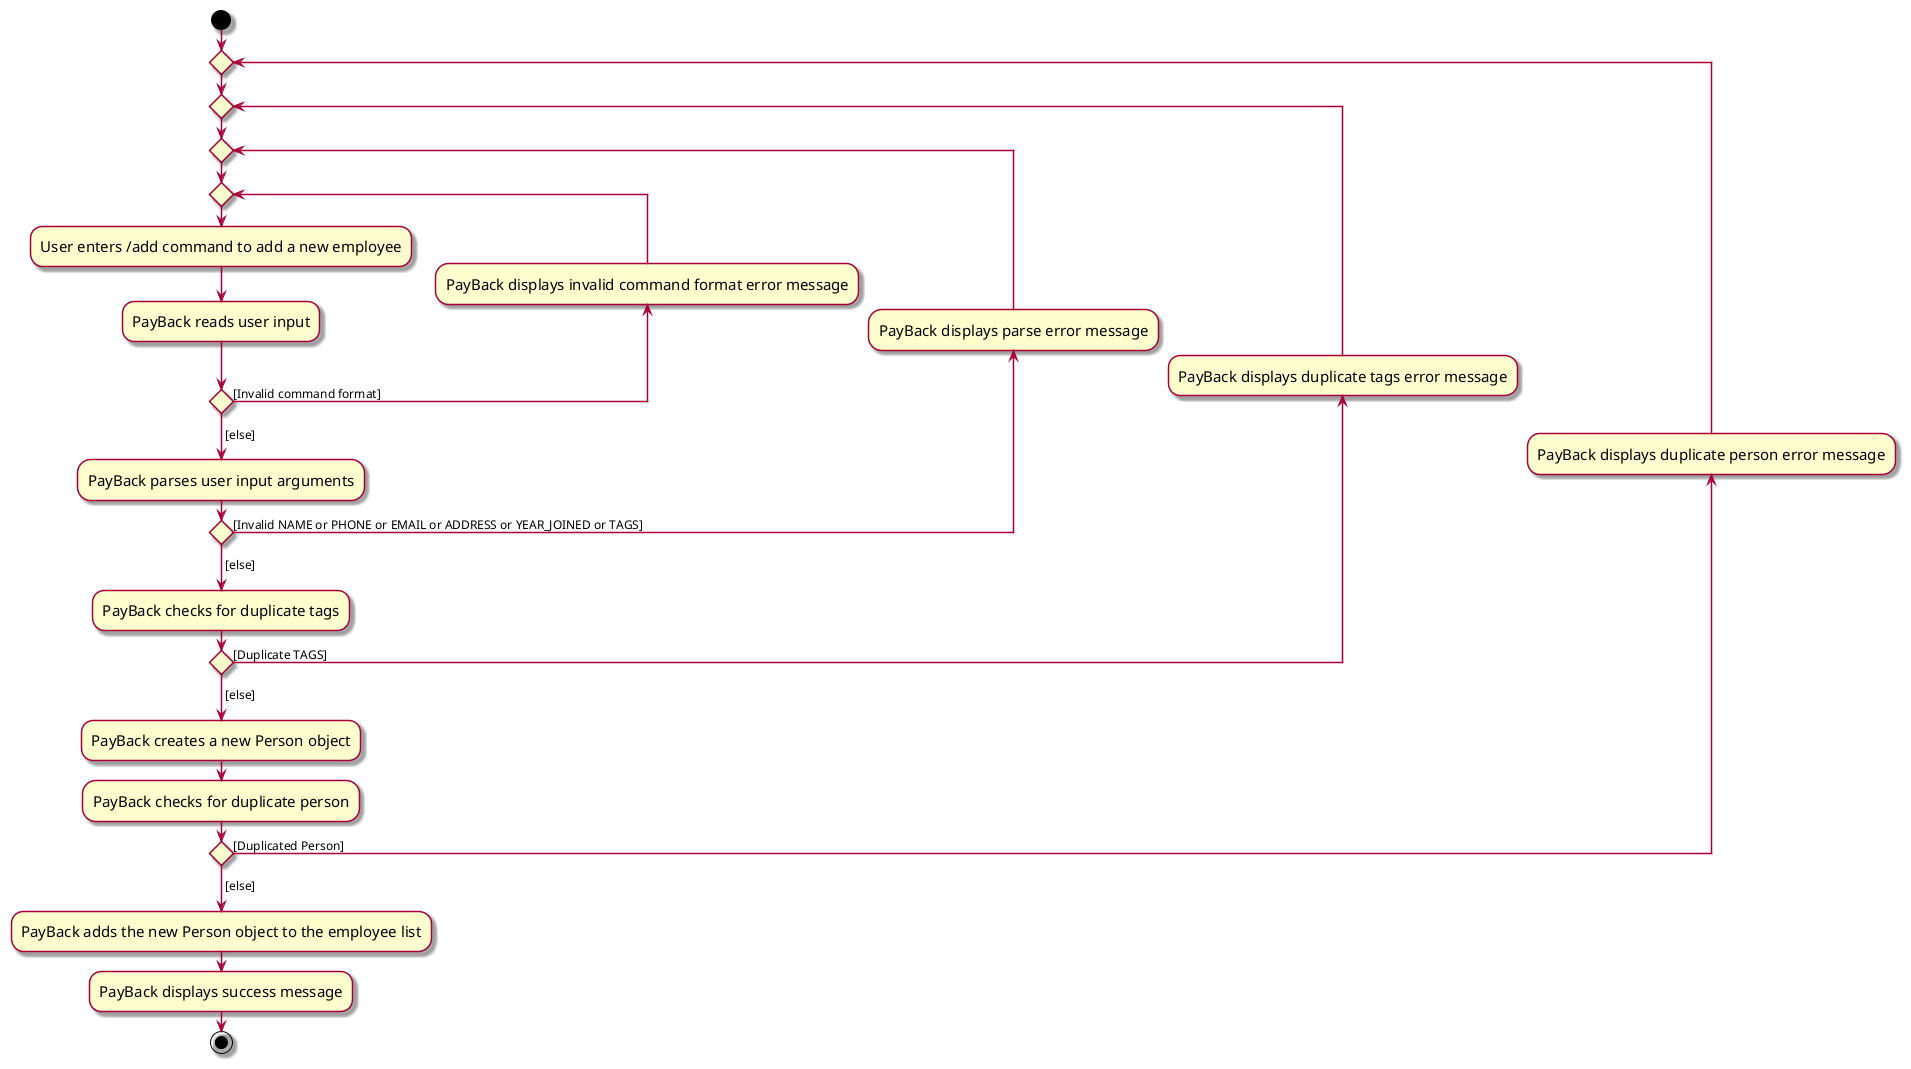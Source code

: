 @startuml
skin rose
skinparam ActivityFontSize 15
skinparam ArrowFontSize 12
start
repeat
repeat
repeat
repeat
  :User enters /add command to add a new employee;
  :PayBack reads user input;
backward :PayBack displays invalid command format error message;
repeat while () is ([Invalid command format])
->[else];
  :PayBack parses user input arguments;
backward :PayBack displays parse error message;
repeat while () is ([Invalid NAME or PHONE or EMAIL or ADDRESS or YEAR_JOINED or TAGS])
->[else];
  :PayBack checks for duplicate tags;
backward :PayBack displays duplicate tags error message;
repeat while () is ([Duplicate TAGS])
->[else];
:PayBack creates a new Person object;
:PayBack checks for duplicate person;
backward :PayBack displays duplicate person error message;
repeat while () is ([Duplicated Person])
->[else];
  :PayBack adds the new Person object to the employee list;
  :PayBack displays success message;
stop
@enduml